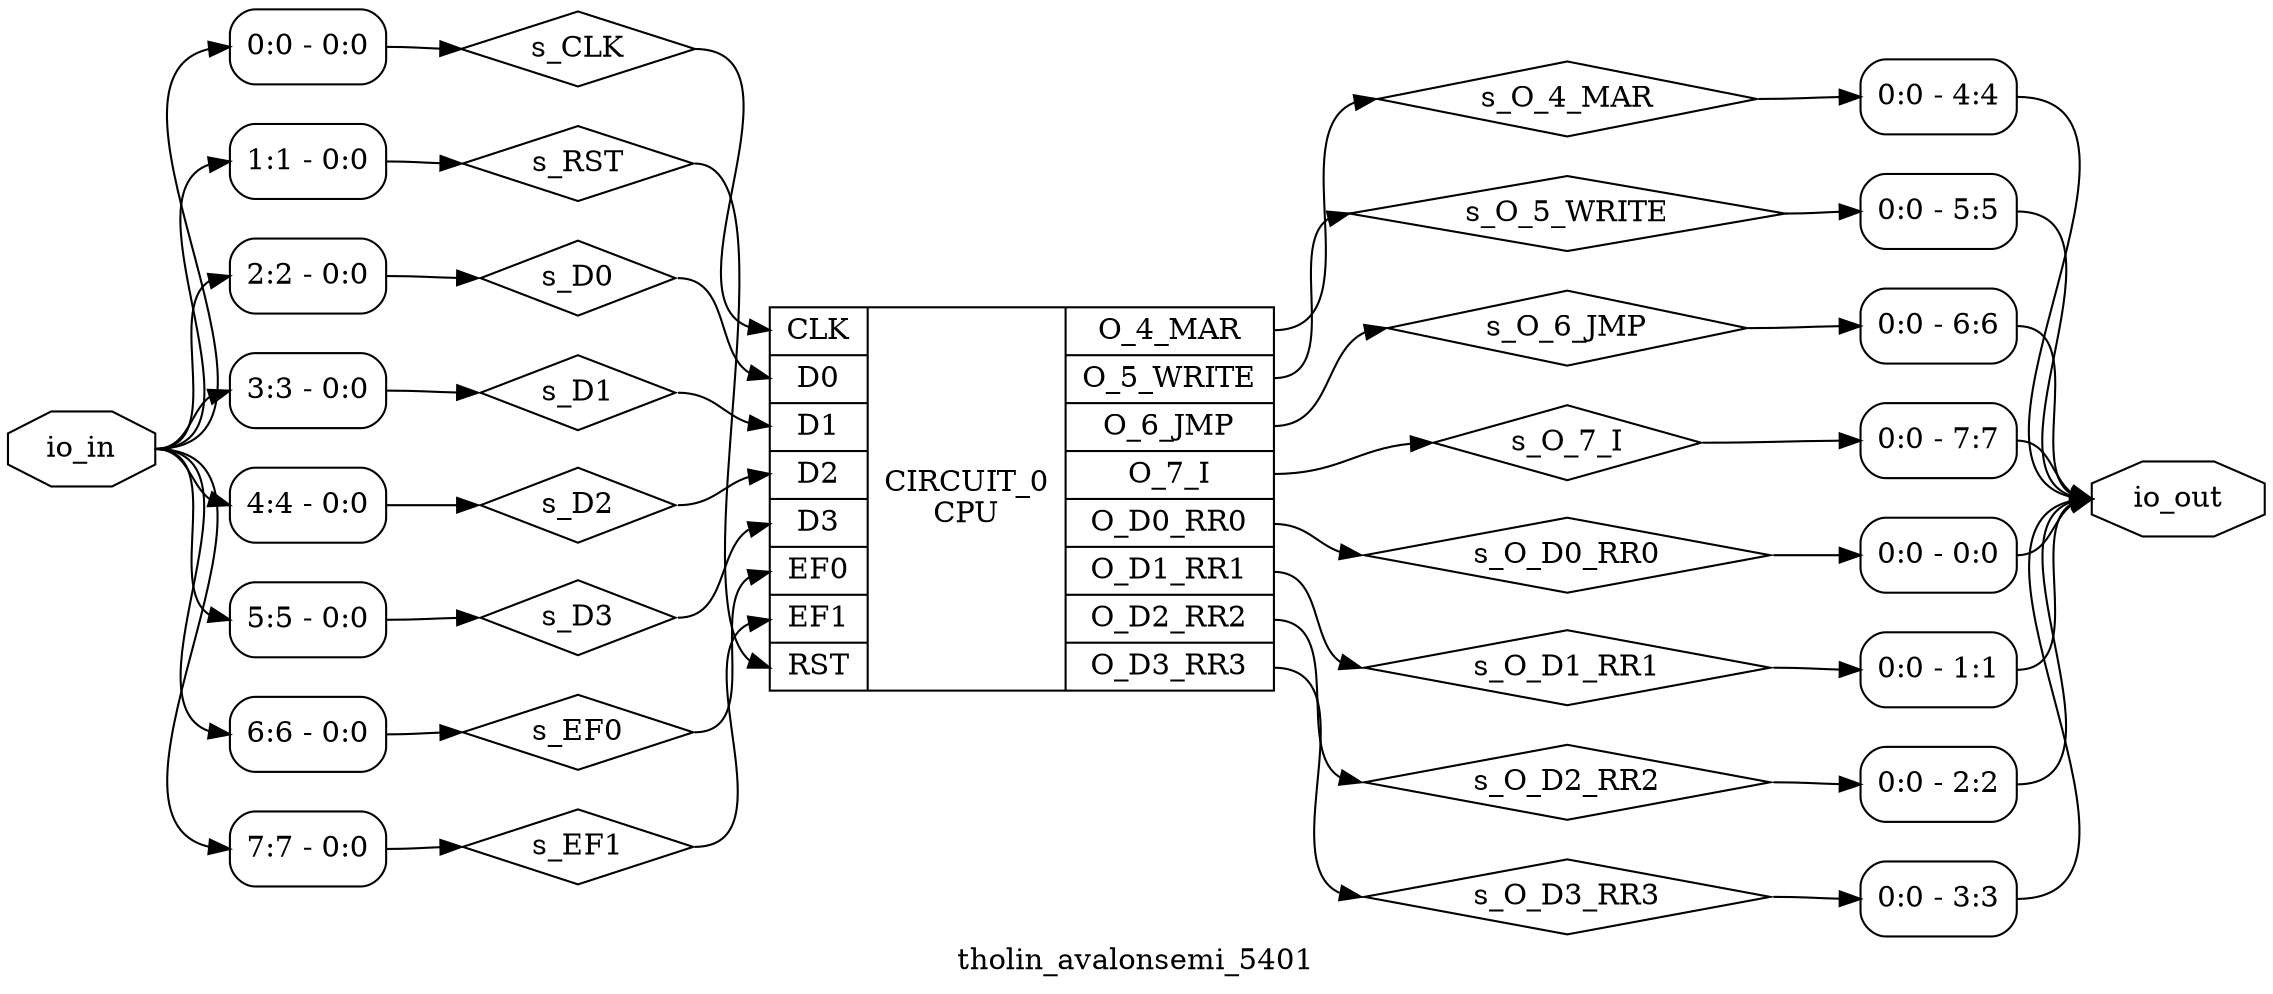 digraph "tholin_avalonsemi_5401" {
label="tholin_avalonsemi_5401";
rankdir="LR";
remincross=true;
n1 [ shape=diamond, label="s_O_7_I", color="black", fontcolor="black" ];
n2 [ shape=diamond, label="s_O_6_JMP", color="black", fontcolor="black" ];
n3 [ shape=diamond, label="s_O_5_WRITE", color="black", fontcolor="black" ];
n4 [ shape=diamond, label="s_O_4_MAR", color="black", fontcolor="black" ];
n5 [ shape=diamond, label="s_O_D3_RR3", color="black", fontcolor="black" ];
n6 [ shape=diamond, label="s_O_D2_RR2", color="black", fontcolor="black" ];
n7 [ shape=diamond, label="s_O_D1_RR1", color="black", fontcolor="black" ];
n8 [ shape=diamond, label="s_O_D0_RR0", color="black", fontcolor="black" ];
n9 [ shape=diamond, label="s_EF1", color="black", fontcolor="black" ];
n10 [ shape=diamond, label="s_EF0", color="black", fontcolor="black" ];
n11 [ shape=diamond, label="s_D3", color="black", fontcolor="black" ];
n12 [ shape=diamond, label="s_D2", color="black", fontcolor="black" ];
n13 [ shape=diamond, label="s_D1", color="black", fontcolor="black" ];
n14 [ shape=diamond, label="s_D0", color="black", fontcolor="black" ];
n15 [ shape=diamond, label="s_RST", color="black", fontcolor="black" ];
n16 [ shape=diamond, label="s_CLK", color="black", fontcolor="black" ];
n17 [ shape=octagon, label="io_out", color="black", fontcolor="black" ];
n18 [ shape=octagon, label="io_in", color="black", fontcolor="black" ];
c35 [ shape=record, label="{{<p19> CLK|<p20> D0|<p21> D1|<p22> D2|<p23> D3|<p24> EF0|<p25> EF1|<p26> RST}|CIRCUIT_0\nCPU|{<p27> O_4_MAR|<p28> O_5_WRITE|<p29> O_6_JMP|<p30> O_7_I|<p31> O_D0_RR0|<p32> O_D1_RR1|<p33> O_D2_RR2|<p34> O_D3_RR3}}" ];
x0 [ shape=record, style=rounded, label="<s0> 0:0 - 0:0 " ];
x1 [ shape=record, style=rounded, label="<s0> 1:1 - 0:0 " ];
x2 [ shape=record, style=rounded, label="<s0> 2:2 - 0:0 " ];
x3 [ shape=record, style=rounded, label="<s0> 3:3 - 0:0 " ];
x4 [ shape=record, style=rounded, label="<s0> 4:4 - 0:0 " ];
x5 [ shape=record, style=rounded, label="<s0> 5:5 - 0:0 " ];
x6 [ shape=record, style=rounded, label="<s0> 6:6 - 0:0 " ];
x7 [ shape=record, style=rounded, label="<s0> 7:7 - 0:0 " ];
x8 [ shape=record, style=rounded, label="<s0> 0:0 - 0:0 " ];
x9 [ shape=record, style=rounded, label="<s0> 0:0 - 1:1 " ];
x10 [ shape=record, style=rounded, label="<s0> 0:0 - 2:2 " ];
x11 [ shape=record, style=rounded, label="<s0> 0:0 - 3:3 " ];
x12 [ shape=record, style=rounded, label="<s0> 0:0 - 4:4 " ];
x13 [ shape=record, style=rounded, label="<s0> 0:0 - 5:5 " ];
x14 [ shape=record, style=rounded, label="<s0> 0:0 - 6:6 " ];
x15 [ shape=record, style=rounded, label="<s0> 0:0 - 7:7 " ];
c35:p30:e -> n1:w [color="black", label=""];
n1:e -> x15:w [color="black", label=""];
x6:e -> n10:w [color="black", label=""];
n10:e -> c35:p24:w [color="black", label=""];
x5:e -> n11:w [color="black", label=""];
n11:e -> c35:p23:w [color="black", label=""];
x4:e -> n12:w [color="black", label=""];
n12:e -> c35:p22:w [color="black", label=""];
x3:e -> n13:w [color="black", label=""];
n13:e -> c35:p21:w [color="black", label=""];
x2:e -> n14:w [color="black", label=""];
n14:e -> c35:p20:w [color="black", label=""];
x1:e -> n15:w [color="black", label=""];
n15:e -> c35:p26:w [color="black", label=""];
x0:e -> n16:w [color="black", label=""];
n16:e -> c35:p19:w [color="black", label=""];
x10:s0:e -> n17:w [color="black", label=""];
x11:s0:e -> n17:w [color="black", label=""];
x12:s0:e -> n17:w [color="black", label=""];
x13:s0:e -> n17:w [color="black", label=""];
x14:s0:e -> n17:w [color="black", label=""];
x15:s0:e -> n17:w [color="black", label=""];
x8:s0:e -> n17:w [color="black", label=""];
x9:s0:e -> n17:w [color="black", label=""];
n18:e -> x0:s0:w [color="black", label=""];
n18:e -> x1:s0:w [color="black", label=""];
n18:e -> x2:s0:w [color="black", label=""];
n18:e -> x3:s0:w [color="black", label=""];
n18:e -> x4:s0:w [color="black", label=""];
n18:e -> x5:s0:w [color="black", label=""];
n18:e -> x6:s0:w [color="black", label=""];
n18:e -> x7:s0:w [color="black", label=""];
c35:p29:e -> n2:w [color="black", label=""];
n2:e -> x14:w [color="black", label=""];
c35:p28:e -> n3:w [color="black", label=""];
n3:e -> x13:w [color="black", label=""];
c35:p27:e -> n4:w [color="black", label=""];
n4:e -> x12:w [color="black", label=""];
c35:p34:e -> n5:w [color="black", label=""];
n5:e -> x11:w [color="black", label=""];
c35:p33:e -> n6:w [color="black", label=""];
n6:e -> x10:w [color="black", label=""];
c35:p32:e -> n7:w [color="black", label=""];
n7:e -> x9:w [color="black", label=""];
c35:p31:e -> n8:w [color="black", label=""];
n8:e -> x8:w [color="black", label=""];
x7:e -> n9:w [color="black", label=""];
n9:e -> c35:p25:w [color="black", label=""];
}
